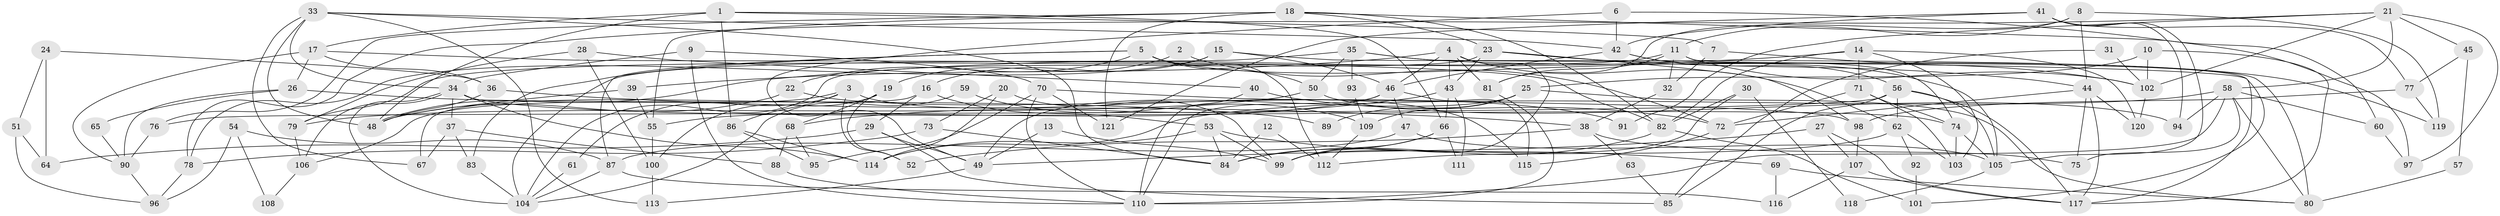// coarse degree distribution, {5: 0.09836065573770492, 10: 0.08196721311475409, 6: 0.09836065573770492, 14: 0.01639344262295082, 7: 0.03278688524590164, 12: 0.03278688524590164, 9: 0.03278688524590164, 8: 0.03278688524590164, 4: 0.21311475409836064, 13: 0.01639344262295082, 2: 0.16393442622950818, 3: 0.18032786885245902}
// Generated by graph-tools (version 1.1) at 2025/50/03/04/25 22:50:48]
// undirected, 121 vertices, 242 edges
graph export_dot {
  node [color=gray90,style=filled];
  1;
  2;
  3;
  4;
  5;
  6;
  7;
  8;
  9;
  10;
  11;
  12;
  13;
  14;
  15;
  16;
  17;
  18;
  19;
  20;
  21;
  22;
  23;
  24;
  25;
  26;
  27;
  28;
  29;
  30;
  31;
  32;
  33;
  34;
  35;
  36;
  37;
  38;
  39;
  40;
  41;
  42;
  43;
  44;
  45;
  46;
  47;
  48;
  49;
  50;
  51;
  52;
  53;
  54;
  55;
  56;
  57;
  58;
  59;
  60;
  61;
  62;
  63;
  64;
  65;
  66;
  67;
  68;
  69;
  70;
  71;
  72;
  73;
  74;
  75;
  76;
  77;
  78;
  79;
  80;
  81;
  82;
  83;
  84;
  85;
  86;
  87;
  88;
  89;
  90;
  91;
  92;
  93;
  94;
  95;
  96;
  97;
  98;
  99;
  100;
  101;
  102;
  103;
  104;
  105;
  106;
  107;
  108;
  109;
  110;
  111;
  112;
  113;
  114;
  115;
  116;
  117;
  118;
  119;
  120;
  121;
  1 -- 17;
  1 -- 66;
  1 -- 7;
  1 -- 48;
  1 -- 86;
  2 -- 19;
  2 -- 72;
  3 -- 86;
  3 -- 106;
  3 -- 52;
  3 -- 61;
  3 -- 115;
  4 -- 43;
  4 -- 46;
  4 -- 39;
  4 -- 62;
  4 -- 81;
  4 -- 99;
  5 -- 87;
  5 -- 105;
  5 -- 22;
  5 -- 50;
  5 -- 83;
  5 -- 112;
  6 -- 42;
  6 -- 49;
  6 -- 60;
  7 -- 102;
  7 -- 32;
  8 -- 119;
  8 -- 81;
  8 -- 11;
  8 -- 44;
  9 -- 34;
  9 -- 110;
  9 -- 70;
  10 -- 117;
  10 -- 25;
  10 -- 102;
  11 -- 81;
  11 -- 32;
  11 -- 79;
  11 -- 101;
  11 -- 102;
  12 -- 84;
  12 -- 112;
  13 -- 49;
  13 -- 99;
  14 -- 82;
  14 -- 120;
  14 -- 48;
  14 -- 71;
  14 -- 103;
  15 -- 46;
  15 -- 117;
  15 -- 16;
  15 -- 78;
  16 -- 53;
  16 -- 29;
  16 -- 67;
  17 -- 36;
  17 -- 82;
  17 -- 26;
  17 -- 90;
  18 -- 55;
  18 -- 23;
  18 -- 76;
  18 -- 82;
  18 -- 97;
  18 -- 121;
  19 -- 68;
  19 -- 52;
  19 -- 100;
  20 -- 114;
  20 -- 99;
  20 -- 73;
  21 -- 102;
  21 -- 97;
  21 -- 45;
  21 -- 58;
  21 -- 78;
  21 -- 91;
  22 -- 48;
  22 -- 91;
  23 -- 104;
  23 -- 44;
  23 -- 43;
  23 -- 98;
  24 -- 64;
  24 -- 36;
  24 -- 51;
  25 -- 80;
  25 -- 49;
  25 -- 89;
  25 -- 109;
  26 -- 90;
  26 -- 65;
  26 -- 89;
  27 -- 107;
  27 -- 117;
  27 -- 49;
  28 -- 100;
  28 -- 79;
  28 -- 40;
  29 -- 49;
  29 -- 64;
  29 -- 85;
  30 -- 99;
  30 -- 82;
  30 -- 118;
  31 -- 85;
  31 -- 102;
  32 -- 38;
  33 -- 67;
  33 -- 48;
  33 -- 34;
  33 -- 42;
  33 -- 84;
  33 -- 113;
  34 -- 74;
  34 -- 37;
  34 -- 104;
  34 -- 106;
  34 -- 114;
  35 -- 80;
  35 -- 104;
  35 -- 50;
  35 -- 93;
  35 -- 119;
  36 -- 48;
  36 -- 38;
  37 -- 88;
  37 -- 67;
  37 -- 83;
  38 -- 75;
  38 -- 52;
  38 -- 63;
  39 -- 48;
  39 -- 55;
  40 -- 110;
  40 -- 72;
  41 -- 94;
  41 -- 42;
  41 -- 77;
  41 -- 105;
  41 -- 121;
  42 -- 74;
  42 -- 46;
  42 -- 56;
  43 -- 66;
  43 -- 68;
  43 -- 111;
  44 -- 72;
  44 -- 75;
  44 -- 117;
  44 -- 120;
  45 -- 77;
  45 -- 57;
  46 -- 115;
  46 -- 47;
  46 -- 55;
  46 -- 110;
  47 -- 105;
  47 -- 87;
  49 -- 113;
  50 -- 79;
  50 -- 94;
  51 -- 96;
  51 -- 64;
  53 -- 114;
  53 -- 84;
  53 -- 69;
  53 -- 99;
  54 -- 96;
  54 -- 87;
  54 -- 108;
  55 -- 100;
  56 -- 62;
  56 -- 76;
  56 -- 85;
  56 -- 105;
  56 -- 117;
  57 -- 80;
  58 -- 110;
  58 -- 60;
  58 -- 75;
  58 -- 80;
  58 -- 94;
  58 -- 114;
  59 -- 109;
  59 -- 104;
  60 -- 97;
  61 -- 104;
  62 -- 103;
  62 -- 92;
  62 -- 112;
  63 -- 85;
  65 -- 90;
  66 -- 99;
  66 -- 84;
  66 -- 111;
  68 -- 95;
  68 -- 88;
  69 -- 116;
  69 -- 80;
  70 -- 121;
  70 -- 95;
  70 -- 98;
  70 -- 110;
  71 -- 74;
  71 -- 72;
  71 -- 103;
  72 -- 115;
  73 -- 78;
  73 -- 84;
  74 -- 105;
  74 -- 103;
  76 -- 90;
  77 -- 98;
  77 -- 119;
  78 -- 96;
  79 -- 106;
  81 -- 110;
  82 -- 84;
  82 -- 101;
  83 -- 104;
  86 -- 114;
  86 -- 95;
  87 -- 104;
  87 -- 116;
  88 -- 110;
  90 -- 96;
  92 -- 101;
  93 -- 109;
  98 -- 107;
  100 -- 113;
  102 -- 120;
  105 -- 118;
  106 -- 108;
  107 -- 117;
  107 -- 116;
  109 -- 112;
}
